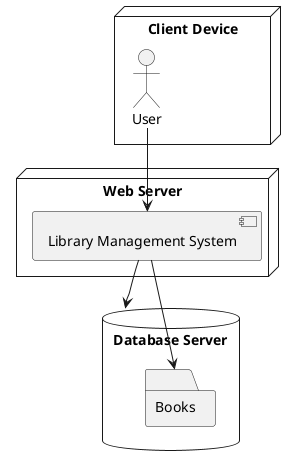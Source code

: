@startuml

node "Web Server" {
  component "Library Management System"
}

database "Database Server" {
  folder "Books"
}

node "Client Device" {
  actor User
}

User --> "Library Management System"
"Library Management System" --> "Books"
"Library Management System" --> "Database Server"

@enduml
